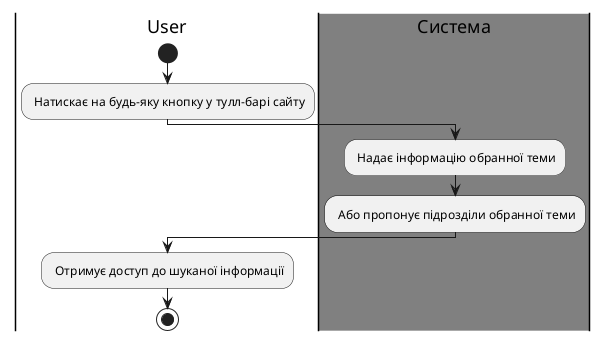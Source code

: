 @startuml
skinparam ArchimateBackgroundColor #ffffff
skinparam	shadowing false
skinparam Note {
	BackgroundColor #B43434
	FontColor #ffffff
}


|User| 
start

: Натискає на будь-яку кнопку у тулл-барі сайту;

|#Gray|Система|

: Надає інформацію обранної теми;
: Або пропонує підрозділи обранної теми;

|User| 

: Отримує доступ до шуканої інформації;

stop;
@enduml
